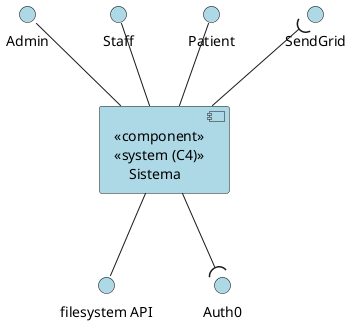 @startuml
'https://plantuml.com/component-diagram

!define COLOR #ADD8E6 

skinparam  component {
    BackgroundColor COLOR
}

skinparam interface {
    BackgroundColor COLOR
    BorderColor black
}

component "<<component>>\n<<system (C4)>>\n    Sistema" as comp


[comp] -- "filesystem API"
"Admin" -- [comp]
"Staff" -- [comp]
"Patient" -- [comp]
[comp] --( "Auth0"
"SendGrid" )-- [comp]



@enduml